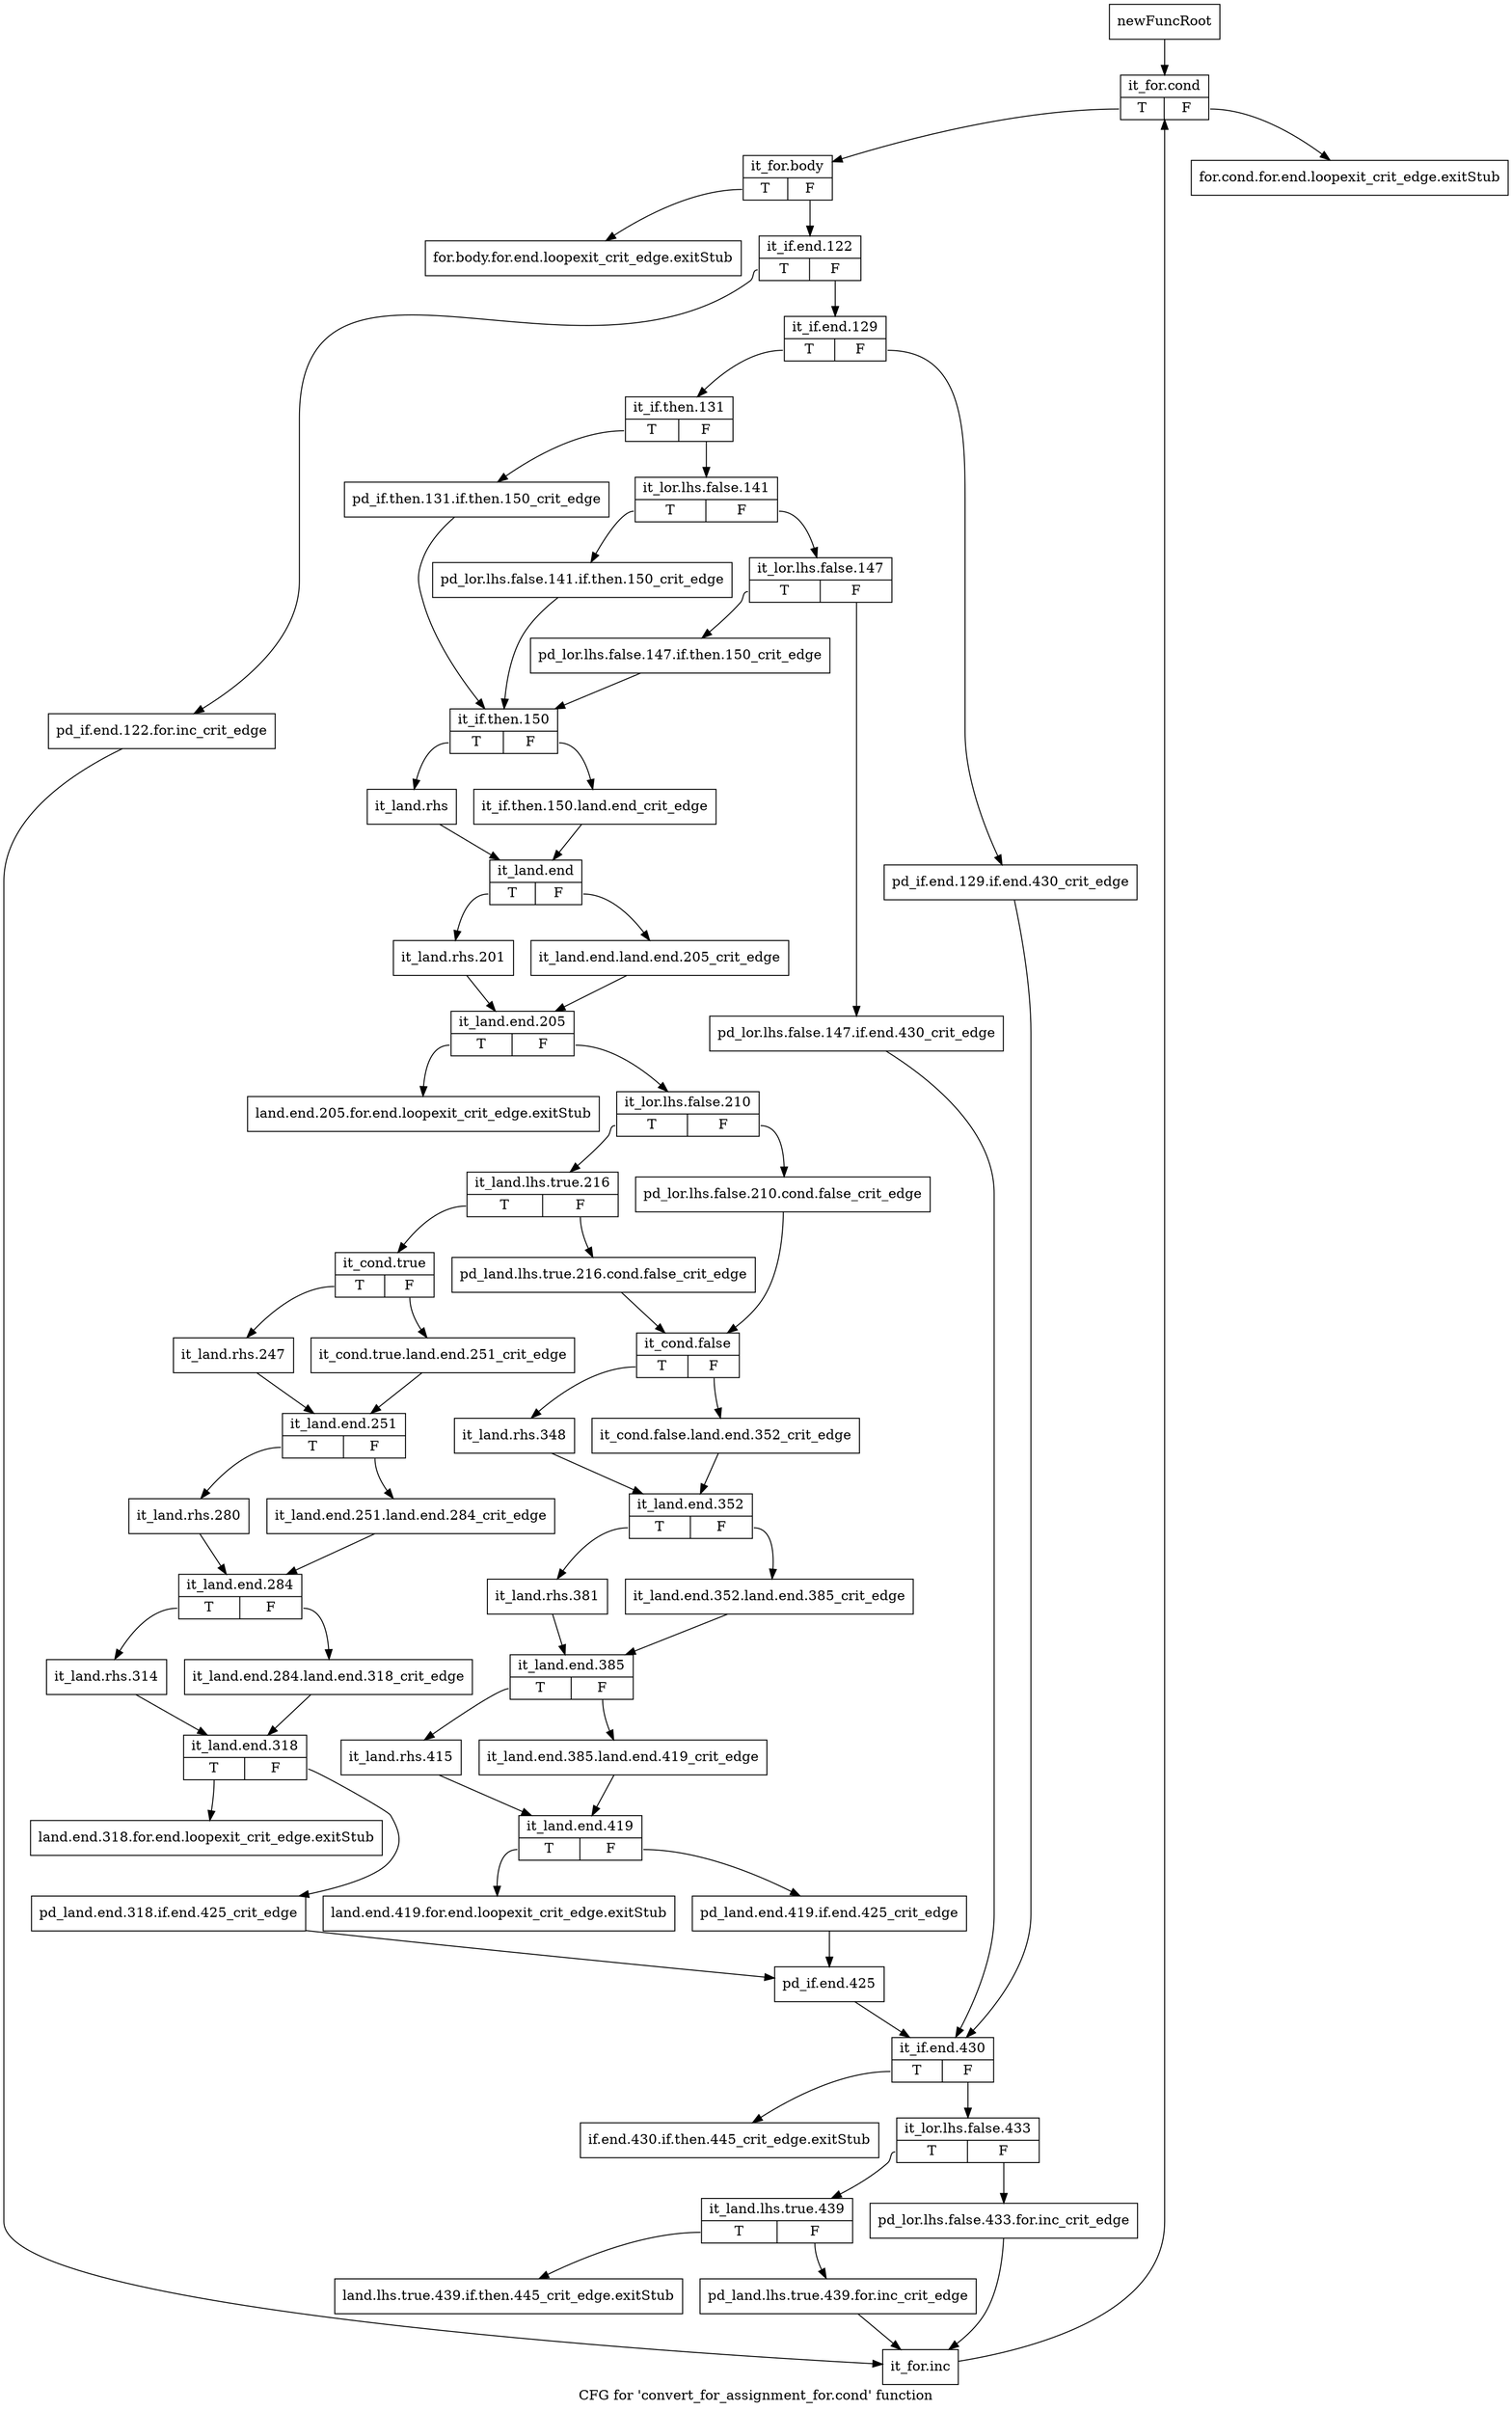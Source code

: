 digraph "CFG for 'convert_for_assignment_for.cond' function" {
	label="CFG for 'convert_for_assignment_for.cond' function";

	Node0xa0c2130 [shape=record,label="{newFuncRoot}"];
	Node0xa0c2130 -> Node0xa0e1910;
	Node0xa0c2180 [shape=record,label="{for.cond.for.end.loopexit_crit_edge.exitStub}"];
	Node0xa0c21d0 [shape=record,label="{for.body.for.end.loopexit_crit_edge.exitStub}"];
	Node0xa0c2220 [shape=record,label="{land.end.205.for.end.loopexit_crit_edge.exitStub}"];
	Node0xa0e17d0 [shape=record,label="{land.end.419.for.end.loopexit_crit_edge.exitStub}"];
	Node0xa0e1820 [shape=record,label="{land.end.318.for.end.loopexit_crit_edge.exitStub}"];
	Node0xa0e1870 [shape=record,label="{if.end.430.if.then.445_crit_edge.exitStub}"];
	Node0xa0e18c0 [shape=record,label="{land.lhs.true.439.if.then.445_crit_edge.exitStub}"];
	Node0xa0e1910 [shape=record,label="{it_for.cond|{<s0>T|<s1>F}}"];
	Node0xa0e1910:s0 -> Node0xa0e1960;
	Node0xa0e1910:s1 -> Node0xa0c2180;
	Node0xa0e1960 [shape=record,label="{it_for.body|{<s0>T|<s1>F}}"];
	Node0xa0e1960:s0 -> Node0xa0c21d0;
	Node0xa0e1960:s1 -> Node0xa0e19b0;
	Node0xa0e19b0 [shape=record,label="{it_if.end.122|{<s0>T|<s1>F}}"];
	Node0xa0e19b0:s0 -> Node0xa0e2900;
	Node0xa0e19b0:s1 -> Node0xa0e1a00;
	Node0xa0e1a00 [shape=record,label="{it_if.end.129|{<s0>T|<s1>F}}"];
	Node0xa0e1a00:s0 -> Node0xa0e1aa0;
	Node0xa0e1a00:s1 -> Node0xa0e1a50;
	Node0xa0e1a50 [shape=record,label="{pd_if.end.129.if.end.430_crit_edge}"];
	Node0xa0e1a50 -> Node0xa0e2770;
	Node0xa0e1aa0 [shape=record,label="{it_if.then.131|{<s0>T|<s1>F}}"];
	Node0xa0e1aa0:s0 -> Node0xa0e1c80;
	Node0xa0e1aa0:s1 -> Node0xa0e1af0;
	Node0xa0e1af0 [shape=record,label="{it_lor.lhs.false.141|{<s0>T|<s1>F}}"];
	Node0xa0e1af0:s0 -> Node0xa0e1c30;
	Node0xa0e1af0:s1 -> Node0xa0e1b40;
	Node0xa0e1b40 [shape=record,label="{it_lor.lhs.false.147|{<s0>T|<s1>F}}"];
	Node0xa0e1b40:s0 -> Node0xa0e1be0;
	Node0xa0e1b40:s1 -> Node0xa0e1b90;
	Node0xa0e1b90 [shape=record,label="{pd_lor.lhs.false.147.if.end.430_crit_edge}"];
	Node0xa0e1b90 -> Node0xa0e2770;
	Node0xa0e1be0 [shape=record,label="{pd_lor.lhs.false.147.if.then.150_crit_edge}"];
	Node0xa0e1be0 -> Node0xa0e1cd0;
	Node0xa0e1c30 [shape=record,label="{pd_lor.lhs.false.141.if.then.150_crit_edge}"];
	Node0xa0e1c30 -> Node0xa0e1cd0;
	Node0xa0e1c80 [shape=record,label="{pd_if.then.131.if.then.150_crit_edge}"];
	Node0xa0e1c80 -> Node0xa0e1cd0;
	Node0xa0e1cd0 [shape=record,label="{it_if.then.150|{<s0>T|<s1>F}}"];
	Node0xa0e1cd0:s0 -> Node0xa0e1d70;
	Node0xa0e1cd0:s1 -> Node0xa0e1d20;
	Node0xa0e1d20 [shape=record,label="{it_if.then.150.land.end_crit_edge}"];
	Node0xa0e1d20 -> Node0xa0e1dc0;
	Node0xa0e1d70 [shape=record,label="{it_land.rhs}"];
	Node0xa0e1d70 -> Node0xa0e1dc0;
	Node0xa0e1dc0 [shape=record,label="{it_land.end|{<s0>T|<s1>F}}"];
	Node0xa0e1dc0:s0 -> Node0xa0e1e60;
	Node0xa0e1dc0:s1 -> Node0xa0e1e10;
	Node0xa0e1e10 [shape=record,label="{it_land.end.land.end.205_crit_edge}"];
	Node0xa0e1e10 -> Node0xa0e1eb0;
	Node0xa0e1e60 [shape=record,label="{it_land.rhs.201}"];
	Node0xa0e1e60 -> Node0xa0e1eb0;
	Node0xa0e1eb0 [shape=record,label="{it_land.end.205|{<s0>T|<s1>F}}"];
	Node0xa0e1eb0:s0 -> Node0xa0c2220;
	Node0xa0e1eb0:s1 -> Node0xa0e1f00;
	Node0xa0e1f00 [shape=record,label="{it_lor.lhs.false.210|{<s0>T|<s1>F}}"];
	Node0xa0e1f00:s0 -> Node0xa0e1fa0;
	Node0xa0e1f00:s1 -> Node0xa0e1f50;
	Node0xa0e1f50 [shape=record,label="{pd_lor.lhs.false.210.cond.false_crit_edge}"];
	Node0xa0e1f50 -> Node0xa0e2040;
	Node0xa0e1fa0 [shape=record,label="{it_land.lhs.true.216|{<s0>T|<s1>F}}"];
	Node0xa0e1fa0:s0 -> Node0xa0e23b0;
	Node0xa0e1fa0:s1 -> Node0xa0e1ff0;
	Node0xa0e1ff0 [shape=record,label="{pd_land.lhs.true.216.cond.false_crit_edge}"];
	Node0xa0e1ff0 -> Node0xa0e2040;
	Node0xa0e2040 [shape=record,label="{it_cond.false|{<s0>T|<s1>F}}"];
	Node0xa0e2040:s0 -> Node0xa0e20e0;
	Node0xa0e2040:s1 -> Node0xa0e2090;
	Node0xa0e2090 [shape=record,label="{it_cond.false.land.end.352_crit_edge}"];
	Node0xa0e2090 -> Node0xa0e2130;
	Node0xa0e20e0 [shape=record,label="{it_land.rhs.348}"];
	Node0xa0e20e0 -> Node0xa0e2130;
	Node0xa0e2130 [shape=record,label="{it_land.end.352|{<s0>T|<s1>F}}"];
	Node0xa0e2130:s0 -> Node0xa0e21d0;
	Node0xa0e2130:s1 -> Node0xa0e2180;
	Node0xa0e2180 [shape=record,label="{it_land.end.352.land.end.385_crit_edge}"];
	Node0xa0e2180 -> Node0xa0e2220;
	Node0xa0e21d0 [shape=record,label="{it_land.rhs.381}"];
	Node0xa0e21d0 -> Node0xa0e2220;
	Node0xa0e2220 [shape=record,label="{it_land.end.385|{<s0>T|<s1>F}}"];
	Node0xa0e2220:s0 -> Node0xa0e22c0;
	Node0xa0e2220:s1 -> Node0xa0e2270;
	Node0xa0e2270 [shape=record,label="{it_land.end.385.land.end.419_crit_edge}"];
	Node0xa0e2270 -> Node0xa0e2310;
	Node0xa0e22c0 [shape=record,label="{it_land.rhs.415}"];
	Node0xa0e22c0 -> Node0xa0e2310;
	Node0xa0e2310 [shape=record,label="{it_land.end.419|{<s0>T|<s1>F}}"];
	Node0xa0e2310:s0 -> Node0xa0e17d0;
	Node0xa0e2310:s1 -> Node0xa0e2360;
	Node0xa0e2360 [shape=record,label="{pd_land.end.419.if.end.425_crit_edge}"];
	Node0xa0e2360 -> Node0xa0e2720;
	Node0xa0e23b0 [shape=record,label="{it_cond.true|{<s0>T|<s1>F}}"];
	Node0xa0e23b0:s0 -> Node0xa0e2450;
	Node0xa0e23b0:s1 -> Node0xa0e2400;
	Node0xa0e2400 [shape=record,label="{it_cond.true.land.end.251_crit_edge}"];
	Node0xa0e2400 -> Node0xa0e24a0;
	Node0xa0e2450 [shape=record,label="{it_land.rhs.247}"];
	Node0xa0e2450 -> Node0xa0e24a0;
	Node0xa0e24a0 [shape=record,label="{it_land.end.251|{<s0>T|<s1>F}}"];
	Node0xa0e24a0:s0 -> Node0xa0e2540;
	Node0xa0e24a0:s1 -> Node0xa0e24f0;
	Node0xa0e24f0 [shape=record,label="{it_land.end.251.land.end.284_crit_edge}"];
	Node0xa0e24f0 -> Node0xa0e2590;
	Node0xa0e2540 [shape=record,label="{it_land.rhs.280}"];
	Node0xa0e2540 -> Node0xa0e2590;
	Node0xa0e2590 [shape=record,label="{it_land.end.284|{<s0>T|<s1>F}}"];
	Node0xa0e2590:s0 -> Node0xa0e2630;
	Node0xa0e2590:s1 -> Node0xa0e25e0;
	Node0xa0e25e0 [shape=record,label="{it_land.end.284.land.end.318_crit_edge}"];
	Node0xa0e25e0 -> Node0xa0e2680;
	Node0xa0e2630 [shape=record,label="{it_land.rhs.314}"];
	Node0xa0e2630 -> Node0xa0e2680;
	Node0xa0e2680 [shape=record,label="{it_land.end.318|{<s0>T|<s1>F}}"];
	Node0xa0e2680:s0 -> Node0xa0e1820;
	Node0xa0e2680:s1 -> Node0xa0e26d0;
	Node0xa0e26d0 [shape=record,label="{pd_land.end.318.if.end.425_crit_edge}"];
	Node0xa0e26d0 -> Node0xa0e2720;
	Node0xa0e2720 [shape=record,label="{pd_if.end.425}"];
	Node0xa0e2720 -> Node0xa0e2770;
	Node0xa0e2770 [shape=record,label="{it_if.end.430|{<s0>T|<s1>F}}"];
	Node0xa0e2770:s0 -> Node0xa0e1870;
	Node0xa0e2770:s1 -> Node0xa0e27c0;
	Node0xa0e27c0 [shape=record,label="{it_lor.lhs.false.433|{<s0>T|<s1>F}}"];
	Node0xa0e27c0:s0 -> Node0xa0e2860;
	Node0xa0e27c0:s1 -> Node0xa0e2810;
	Node0xa0e2810 [shape=record,label="{pd_lor.lhs.false.433.for.inc_crit_edge}"];
	Node0xa0e2810 -> Node0xa0e2950;
	Node0xa0e2860 [shape=record,label="{it_land.lhs.true.439|{<s0>T|<s1>F}}"];
	Node0xa0e2860:s0 -> Node0xa0e18c0;
	Node0xa0e2860:s1 -> Node0xa0e28b0;
	Node0xa0e28b0 [shape=record,label="{pd_land.lhs.true.439.for.inc_crit_edge}"];
	Node0xa0e28b0 -> Node0xa0e2950;
	Node0xa0e2900 [shape=record,label="{pd_if.end.122.for.inc_crit_edge}"];
	Node0xa0e2900 -> Node0xa0e2950;
	Node0xa0e2950 [shape=record,label="{it_for.inc}"];
	Node0xa0e2950 -> Node0xa0e1910;
}
